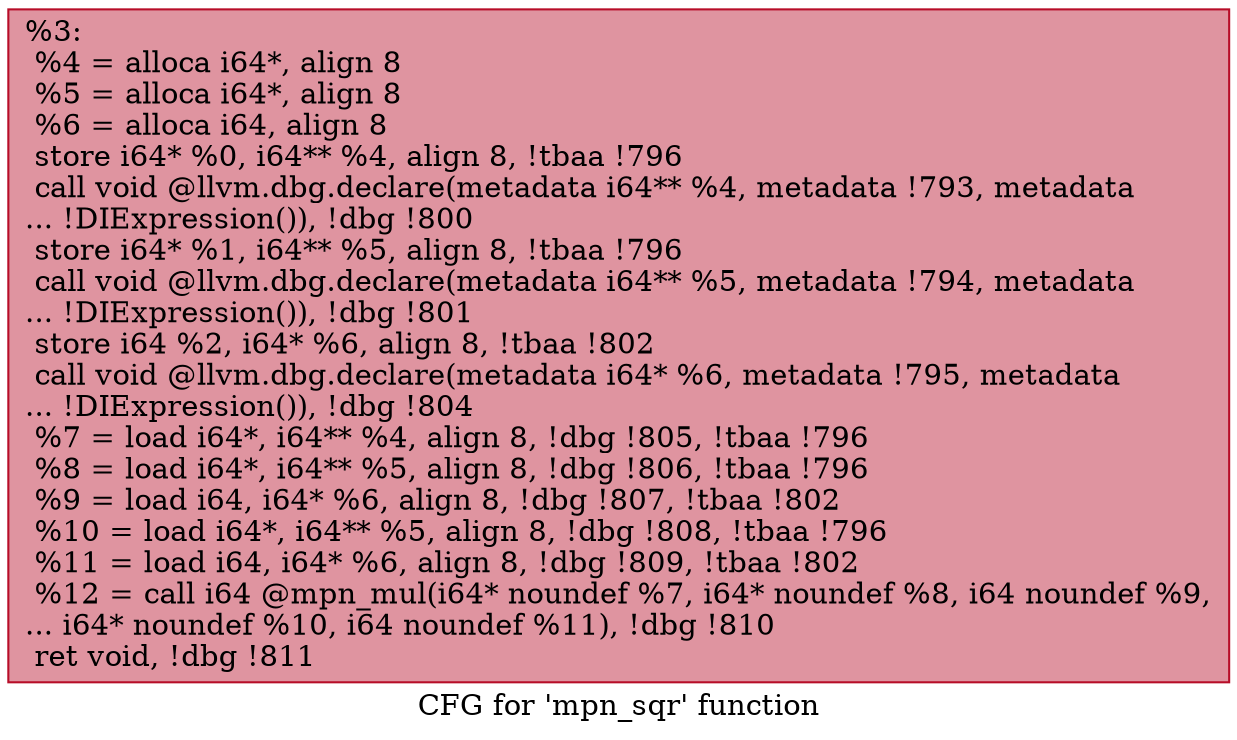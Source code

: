 digraph "CFG for 'mpn_sqr' function" {
	label="CFG for 'mpn_sqr' function";

	Node0x25b6d20 [shape=record,color="#b70d28ff", style=filled, fillcolor="#b70d2870",label="{%3:\l  %4 = alloca i64*, align 8\l  %5 = alloca i64*, align 8\l  %6 = alloca i64, align 8\l  store i64* %0, i64** %4, align 8, !tbaa !796\l  call void @llvm.dbg.declare(metadata i64** %4, metadata !793, metadata\l... !DIExpression()), !dbg !800\l  store i64* %1, i64** %5, align 8, !tbaa !796\l  call void @llvm.dbg.declare(metadata i64** %5, metadata !794, metadata\l... !DIExpression()), !dbg !801\l  store i64 %2, i64* %6, align 8, !tbaa !802\l  call void @llvm.dbg.declare(metadata i64* %6, metadata !795, metadata\l... !DIExpression()), !dbg !804\l  %7 = load i64*, i64** %4, align 8, !dbg !805, !tbaa !796\l  %8 = load i64*, i64** %5, align 8, !dbg !806, !tbaa !796\l  %9 = load i64, i64* %6, align 8, !dbg !807, !tbaa !802\l  %10 = load i64*, i64** %5, align 8, !dbg !808, !tbaa !796\l  %11 = load i64, i64* %6, align 8, !dbg !809, !tbaa !802\l  %12 = call i64 @mpn_mul(i64* noundef %7, i64* noundef %8, i64 noundef %9,\l... i64* noundef %10, i64 noundef %11), !dbg !810\l  ret void, !dbg !811\l}"];
}
